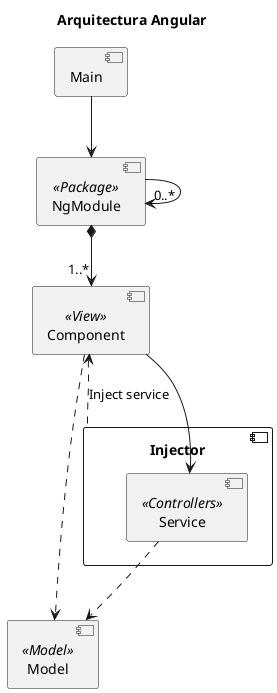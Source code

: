 @startuml

title "Arquitectura Angular"

component Main
component NgModule <<Package>> 
component C as "Component" <<View>>
component Injector {
    component Service <<Controllers>>
}
component Model <<Model>> 

NgModule --> "0..*" NgModule
Main --> NgModule
NgModule *--> "1..*" C
Injector .up.> C : Inject service
C -down-> Service
Service ..> Model
C ..> Model

@enduml